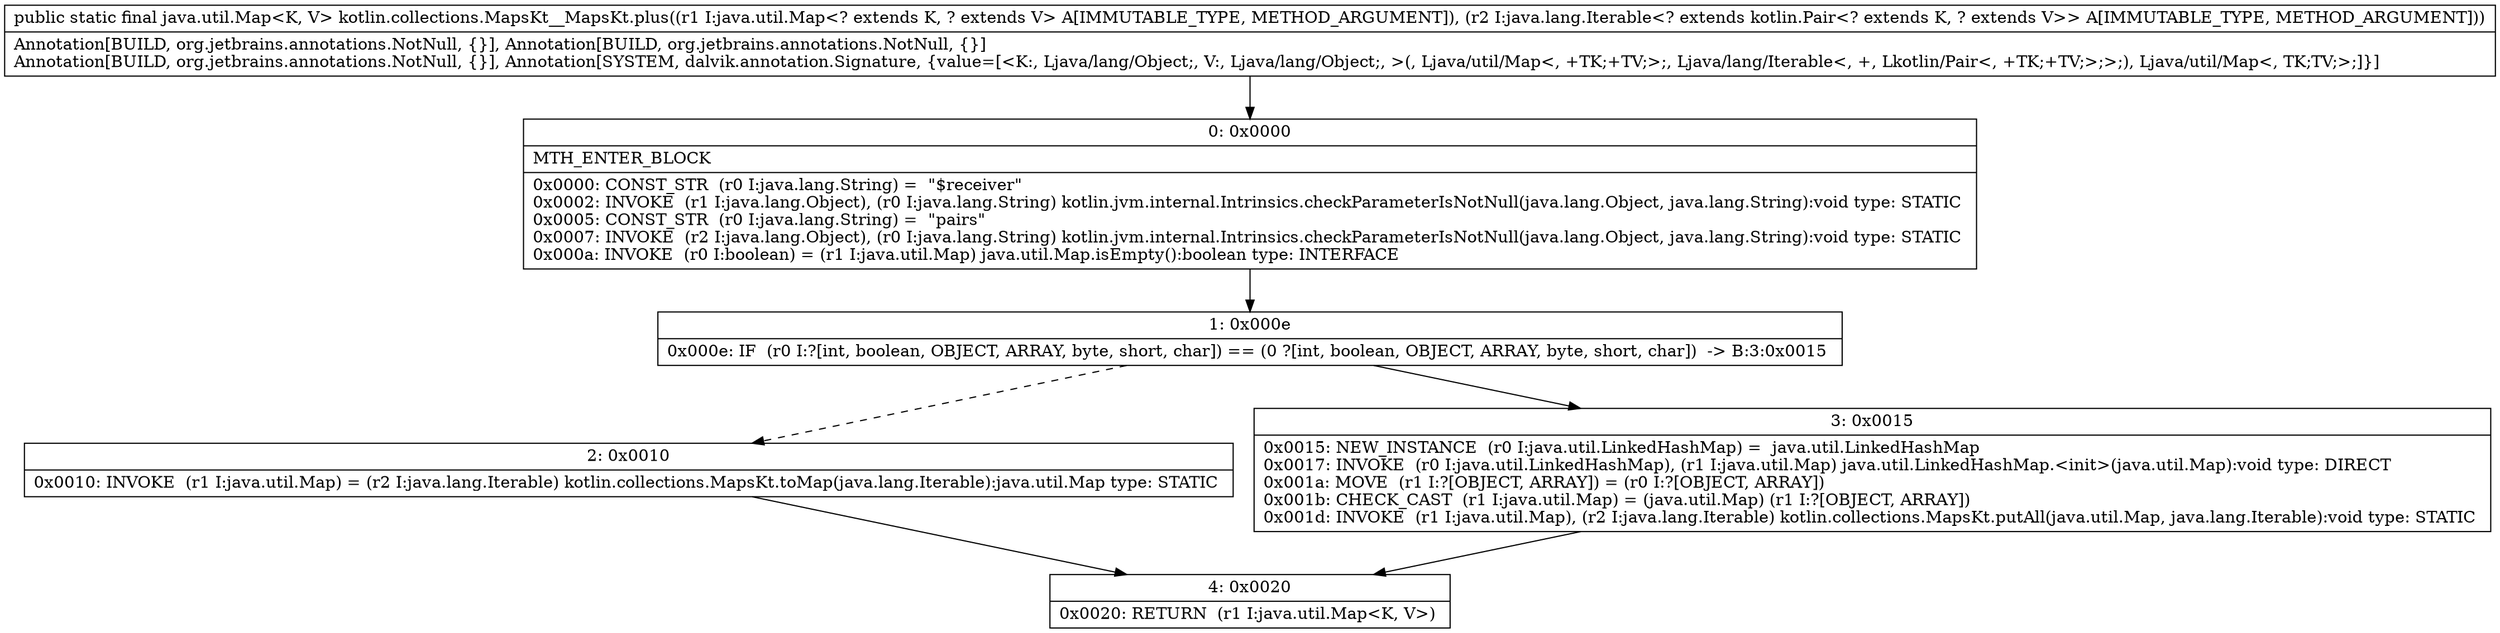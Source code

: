 digraph "CFG forkotlin.collections.MapsKt__MapsKt.plus(Ljava\/util\/Map;Ljava\/lang\/Iterable;)Ljava\/util\/Map;" {
Node_0 [shape=record,label="{0\:\ 0x0000|MTH_ENTER_BLOCK\l|0x0000: CONST_STR  (r0 I:java.lang.String) =  \"$receiver\" \l0x0002: INVOKE  (r1 I:java.lang.Object), (r0 I:java.lang.String) kotlin.jvm.internal.Intrinsics.checkParameterIsNotNull(java.lang.Object, java.lang.String):void type: STATIC \l0x0005: CONST_STR  (r0 I:java.lang.String) =  \"pairs\" \l0x0007: INVOKE  (r2 I:java.lang.Object), (r0 I:java.lang.String) kotlin.jvm.internal.Intrinsics.checkParameterIsNotNull(java.lang.Object, java.lang.String):void type: STATIC \l0x000a: INVOKE  (r0 I:boolean) = (r1 I:java.util.Map) java.util.Map.isEmpty():boolean type: INTERFACE \l}"];
Node_1 [shape=record,label="{1\:\ 0x000e|0x000e: IF  (r0 I:?[int, boolean, OBJECT, ARRAY, byte, short, char]) == (0 ?[int, boolean, OBJECT, ARRAY, byte, short, char])  \-\> B:3:0x0015 \l}"];
Node_2 [shape=record,label="{2\:\ 0x0010|0x0010: INVOKE  (r1 I:java.util.Map) = (r2 I:java.lang.Iterable) kotlin.collections.MapsKt.toMap(java.lang.Iterable):java.util.Map type: STATIC \l}"];
Node_3 [shape=record,label="{3\:\ 0x0015|0x0015: NEW_INSTANCE  (r0 I:java.util.LinkedHashMap) =  java.util.LinkedHashMap \l0x0017: INVOKE  (r0 I:java.util.LinkedHashMap), (r1 I:java.util.Map) java.util.LinkedHashMap.\<init\>(java.util.Map):void type: DIRECT \l0x001a: MOVE  (r1 I:?[OBJECT, ARRAY]) = (r0 I:?[OBJECT, ARRAY]) \l0x001b: CHECK_CAST  (r1 I:java.util.Map) = (java.util.Map) (r1 I:?[OBJECT, ARRAY]) \l0x001d: INVOKE  (r1 I:java.util.Map), (r2 I:java.lang.Iterable) kotlin.collections.MapsKt.putAll(java.util.Map, java.lang.Iterable):void type: STATIC \l}"];
Node_4 [shape=record,label="{4\:\ 0x0020|0x0020: RETURN  (r1 I:java.util.Map\<K, V\>) \l}"];
MethodNode[shape=record,label="{public static final java.util.Map\<K, V\> kotlin.collections.MapsKt__MapsKt.plus((r1 I:java.util.Map\<? extends K, ? extends V\> A[IMMUTABLE_TYPE, METHOD_ARGUMENT]), (r2 I:java.lang.Iterable\<? extends kotlin.Pair\<? extends K, ? extends V\>\> A[IMMUTABLE_TYPE, METHOD_ARGUMENT]))  | Annotation[BUILD, org.jetbrains.annotations.NotNull, \{\}], Annotation[BUILD, org.jetbrains.annotations.NotNull, \{\}]\lAnnotation[BUILD, org.jetbrains.annotations.NotNull, \{\}], Annotation[SYSTEM, dalvik.annotation.Signature, \{value=[\<K:, Ljava\/lang\/Object;, V:, Ljava\/lang\/Object;, \>(, Ljava\/util\/Map\<, +TK;+TV;\>;, Ljava\/lang\/Iterable\<, +, Lkotlin\/Pair\<, +TK;+TV;\>;\>;), Ljava\/util\/Map\<, TK;TV;\>;]\}]\l}"];
MethodNode -> Node_0;
Node_0 -> Node_1;
Node_1 -> Node_2[style=dashed];
Node_1 -> Node_3;
Node_2 -> Node_4;
Node_3 -> Node_4;
}

